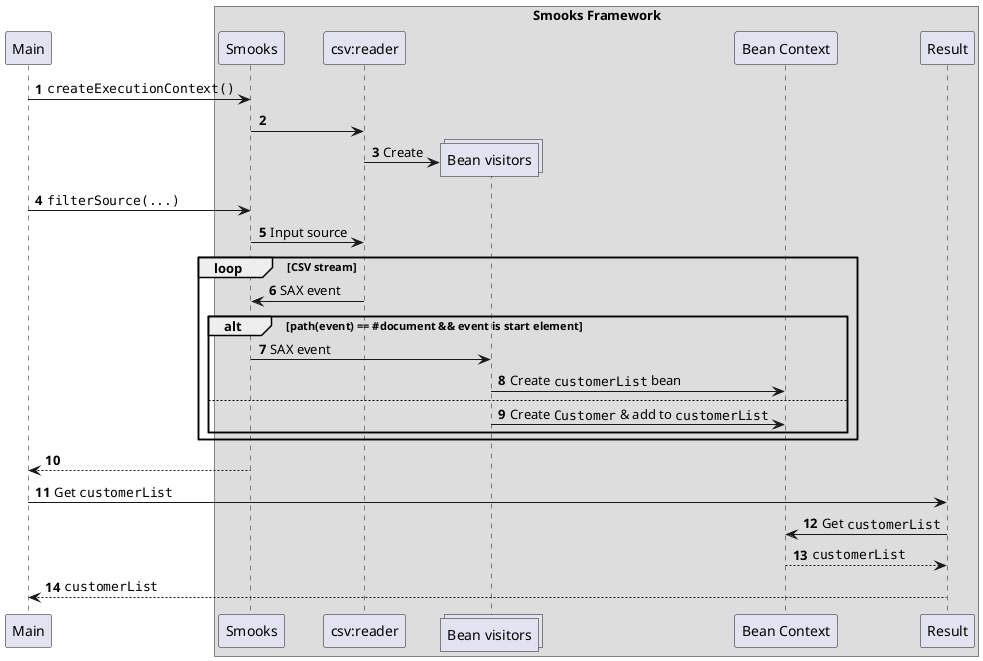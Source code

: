 @startuml
participant Main
box Smooks Framework
participant Smooks
participant "csv:reader"
collections "Bean visitors"
participant "Bean Context"
participant Result
end box
autonumber

Main -> Smooks : ""createExecutionContext()""
Smooks -> "csv:reader"
create "Bean visitors"
"csv:reader" -> "Bean visitors": Create
Main -> Smooks : ""filterSource(...)""
Smooks -> "csv:reader": Input source
loop CSV stream
    Smooks <- "csv:reader": SAX event
    alt path(event) == #document && event is start element
        Smooks -> "Bean visitors": SAX event
        "Bean visitors" -> "Bean Context": Create ""customerList"" bean
    else
        "Bean visitors" -> "Bean Context": Create ""Customer"" & add to ""customerList""
    end
end
Smooks --> Main
Main -> Result: Get ""customerList""
Result -> "Bean Context": Get ""customerList""
"Bean Context" --> Result: ""customerList""
Result --> Main: ""customerList""
@enduml